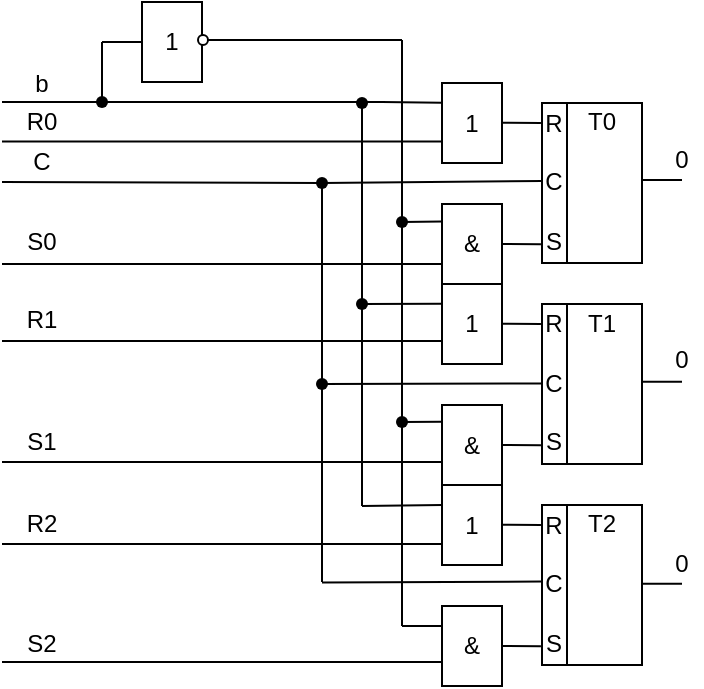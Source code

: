 <mxfile version="14.7.1" type="device"><diagram id="6rTT9G7XrdYnJIxg4RJ-" name="Page-1"><mxGraphModel dx="2206" dy="1475" grid="1" gridSize="10" guides="1" tooltips="1" connect="1" arrows="1" fold="1" page="1" pageScale="1" pageWidth="827" pageHeight="1169" math="0" shadow="0"><root><mxCell id="0"/><mxCell id="1" parent="0"/><mxCell id="FhcqN6bbAyKNYgnMqyNb-2" value="" style="rounded=0;whiteSpace=wrap;html=1;glass=0;" parent="1" vertex="1"><mxGeometry x="-1090" y="-959.5" width="50" height="80" as="geometry"/></mxCell><mxCell id="FhcqN6bbAyKNYgnMqyNb-3" value="" style="endArrow=none;html=1;entryX=0.25;entryY=0;entryDx=0;entryDy=0;exitX=0.25;exitY=1;exitDx=0;exitDy=0;" parent="1" source="FhcqN6bbAyKNYgnMqyNb-2" target="FhcqN6bbAyKNYgnMqyNb-2" edge="1"><mxGeometry width="50" height="50" relative="1" as="geometry"><mxPoint x="-1033" y="-936.5" as="sourcePoint"/><mxPoint x="-983" y="-986.5" as="targetPoint"/></mxGeometry></mxCell><mxCell id="-T7OmZm6fEf4eTsKaIt3-2" value="1" style="rounded=0;whiteSpace=wrap;html=1;glass=0;" parent="1" vertex="1"><mxGeometry x="-1140" y="-969.5" width="30" height="40" as="geometry"/></mxCell><mxCell id="-T7OmZm6fEf4eTsKaIt3-3" value="&amp;amp;" style="rounded=0;whiteSpace=wrap;html=1;glass=0;" parent="1" vertex="1"><mxGeometry x="-1140" y="-909" width="30" height="40" as="geometry"/></mxCell><mxCell id="-T7OmZm6fEf4eTsKaIt3-7" value="S" style="text;html=1;strokeColor=none;fillColor=none;align=center;verticalAlign=middle;whiteSpace=wrap;rounded=0;" parent="1" vertex="1"><mxGeometry x="-1088.23" y="-895.5" width="8.23" height="10" as="geometry"/></mxCell><mxCell id="-T7OmZm6fEf4eTsKaIt3-8" value="R" style="text;html=1;strokeColor=none;fillColor=none;align=center;verticalAlign=middle;whiteSpace=wrap;rounded=0;" parent="1" vertex="1"><mxGeometry x="-1088.23" y="-954.5" width="8.23" height="10" as="geometry"/></mxCell><mxCell id="-T7OmZm6fEf4eTsKaIt3-9" value="C" style="text;html=1;strokeColor=none;fillColor=none;align=center;verticalAlign=middle;whiteSpace=wrap;rounded=0;" parent="1" vertex="1"><mxGeometry x="-1088.23" y="-925" width="8.23" height="10" as="geometry"/></mxCell><mxCell id="-T7OmZm6fEf4eTsKaIt3-10" value="T0" style="text;html=1;strokeColor=none;fillColor=none;align=center;verticalAlign=middle;whiteSpace=wrap;rounded=0;" parent="1" vertex="1"><mxGeometry x="-1080" y="-959.5" width="40" height="19.5" as="geometry"/></mxCell><mxCell id="-T7OmZm6fEf4eTsKaIt3-11" value="" style="endArrow=none;html=1;entryX=-0.28;entryY=0.664;entryDx=0;entryDy=0;exitX=1;exitY=0.5;exitDx=0;exitDy=0;entryPerimeter=0;" parent="1" source="-T7OmZm6fEf4eTsKaIt3-3" target="-T7OmZm6fEf4eTsKaIt3-7" edge="1"><mxGeometry width="50" height="50" relative="1" as="geometry"><mxPoint x="-1080" y="-890" as="sourcePoint"/><mxPoint x="-1030" y="-940" as="targetPoint"/></mxGeometry></mxCell><mxCell id="-T7OmZm6fEf4eTsKaIt3-12" value="" style="endArrow=none;html=1;entryX=-0.28;entryY=0.664;entryDx=0;entryDy=0;exitX=1;exitY=0.5;exitDx=0;exitDy=0;entryPerimeter=0;" parent="1" edge="1"><mxGeometry width="50" height="50" relative="1" as="geometry"><mxPoint x="-1110" y="-949.62" as="sourcePoint"/><mxPoint x="-1090.534" y="-949.48" as="targetPoint"/></mxGeometry></mxCell><mxCell id="-T7OmZm6fEf4eTsKaIt3-13" value="" style="rounded=0;whiteSpace=wrap;html=1;glass=0;" parent="1" vertex="1"><mxGeometry x="-1090" y="-859" width="50" height="80" as="geometry"/></mxCell><mxCell id="-T7OmZm6fEf4eTsKaIt3-14" value="" style="endArrow=none;html=1;entryX=0.25;entryY=0;entryDx=0;entryDy=0;exitX=0.25;exitY=1;exitDx=0;exitDy=0;" parent="1" source="-T7OmZm6fEf4eTsKaIt3-13" target="-T7OmZm6fEf4eTsKaIt3-13" edge="1"><mxGeometry width="50" height="50" relative="1" as="geometry"><mxPoint x="-1033" y="-836" as="sourcePoint"/><mxPoint x="-983" y="-886" as="targetPoint"/></mxGeometry></mxCell><mxCell id="-T7OmZm6fEf4eTsKaIt3-15" value="1" style="rounded=0;whiteSpace=wrap;html=1;glass=0;" parent="1" vertex="1"><mxGeometry x="-1140" y="-869" width="30" height="40" as="geometry"/></mxCell><mxCell id="-T7OmZm6fEf4eTsKaIt3-16" value="&amp;amp;" style="rounded=0;whiteSpace=wrap;html=1;glass=0;" parent="1" vertex="1"><mxGeometry x="-1140" y="-808.5" width="30" height="40" as="geometry"/></mxCell><mxCell id="-T7OmZm6fEf4eTsKaIt3-17" value="S" style="text;html=1;strokeColor=none;fillColor=none;align=center;verticalAlign=middle;whiteSpace=wrap;rounded=0;" parent="1" vertex="1"><mxGeometry x="-1088.23" y="-795" width="8.23" height="10" as="geometry"/></mxCell><mxCell id="-T7OmZm6fEf4eTsKaIt3-18" value="R" style="text;html=1;strokeColor=none;fillColor=none;align=center;verticalAlign=middle;whiteSpace=wrap;rounded=0;" parent="1" vertex="1"><mxGeometry x="-1088.23" y="-854" width="8.23" height="10" as="geometry"/></mxCell><mxCell id="-T7OmZm6fEf4eTsKaIt3-19" value="C" style="text;html=1;strokeColor=none;fillColor=none;align=center;verticalAlign=middle;whiteSpace=wrap;rounded=0;" parent="1" vertex="1"><mxGeometry x="-1088.23" y="-824.5" width="8.23" height="10" as="geometry"/></mxCell><mxCell id="-T7OmZm6fEf4eTsKaIt3-20" value="T1" style="text;html=1;strokeColor=none;fillColor=none;align=center;verticalAlign=middle;whiteSpace=wrap;rounded=0;" parent="1" vertex="1"><mxGeometry x="-1080" y="-859" width="40" height="19.5" as="geometry"/></mxCell><mxCell id="-T7OmZm6fEf4eTsKaIt3-21" value="" style="endArrow=none;html=1;entryX=-0.28;entryY=0.664;entryDx=0;entryDy=0;exitX=1;exitY=0.5;exitDx=0;exitDy=0;entryPerimeter=0;" parent="1" source="-T7OmZm6fEf4eTsKaIt3-16" target="-T7OmZm6fEf4eTsKaIt3-17" edge="1"><mxGeometry width="50" height="50" relative="1" as="geometry"><mxPoint x="-1080" y="-789.5" as="sourcePoint"/><mxPoint x="-1030" y="-839.5" as="targetPoint"/></mxGeometry></mxCell><mxCell id="-T7OmZm6fEf4eTsKaIt3-22" value="" style="endArrow=none;html=1;entryX=-0.28;entryY=0.664;entryDx=0;entryDy=0;exitX=1;exitY=0.5;exitDx=0;exitDy=0;entryPerimeter=0;" parent="1" edge="1"><mxGeometry width="50" height="50" relative="1" as="geometry"><mxPoint x="-1110" y="-849.12" as="sourcePoint"/><mxPoint x="-1090.534" y="-848.98" as="targetPoint"/></mxGeometry></mxCell><mxCell id="-T7OmZm6fEf4eTsKaIt3-23" value="" style="rounded=0;whiteSpace=wrap;html=1;glass=0;" parent="1" vertex="1"><mxGeometry x="-1090" y="-758.5" width="50" height="80" as="geometry"/></mxCell><mxCell id="-T7OmZm6fEf4eTsKaIt3-24" value="" style="endArrow=none;html=1;entryX=0.25;entryY=0;entryDx=0;entryDy=0;exitX=0.25;exitY=1;exitDx=0;exitDy=0;" parent="1" source="-T7OmZm6fEf4eTsKaIt3-23" target="-T7OmZm6fEf4eTsKaIt3-23" edge="1"><mxGeometry width="50" height="50" relative="1" as="geometry"><mxPoint x="-1033" y="-735.5" as="sourcePoint"/><mxPoint x="-983" y="-785.5" as="targetPoint"/></mxGeometry></mxCell><mxCell id="-T7OmZm6fEf4eTsKaIt3-25" value="1" style="rounded=0;whiteSpace=wrap;html=1;glass=0;" parent="1" vertex="1"><mxGeometry x="-1140" y="-768.5" width="30" height="40" as="geometry"/></mxCell><mxCell id="-T7OmZm6fEf4eTsKaIt3-26" value="&amp;amp;" style="rounded=0;whiteSpace=wrap;html=1;glass=0;" parent="1" vertex="1"><mxGeometry x="-1140" y="-708" width="30" height="40" as="geometry"/></mxCell><mxCell id="-T7OmZm6fEf4eTsKaIt3-27" value="S" style="text;html=1;strokeColor=none;fillColor=none;align=center;verticalAlign=middle;whiteSpace=wrap;rounded=0;" parent="1" vertex="1"><mxGeometry x="-1088.23" y="-694.5" width="8.23" height="10" as="geometry"/></mxCell><mxCell id="-T7OmZm6fEf4eTsKaIt3-28" value="R" style="text;html=1;strokeColor=none;fillColor=none;align=center;verticalAlign=middle;whiteSpace=wrap;rounded=0;" parent="1" vertex="1"><mxGeometry x="-1088.23" y="-753.5" width="8.23" height="10" as="geometry"/></mxCell><mxCell id="-T7OmZm6fEf4eTsKaIt3-29" value="C" style="text;html=1;strokeColor=none;fillColor=none;align=center;verticalAlign=middle;whiteSpace=wrap;rounded=0;" parent="1" vertex="1"><mxGeometry x="-1088.23" y="-724" width="8.23" height="10" as="geometry"/></mxCell><mxCell id="-T7OmZm6fEf4eTsKaIt3-30" value="T2" style="text;html=1;strokeColor=none;fillColor=none;align=center;verticalAlign=middle;whiteSpace=wrap;rounded=0;" parent="1" vertex="1"><mxGeometry x="-1080" y="-758.5" width="40" height="19.5" as="geometry"/></mxCell><mxCell id="-T7OmZm6fEf4eTsKaIt3-31" value="" style="endArrow=none;html=1;entryX=-0.28;entryY=0.664;entryDx=0;entryDy=0;exitX=1;exitY=0.5;exitDx=0;exitDy=0;entryPerimeter=0;" parent="1" source="-T7OmZm6fEf4eTsKaIt3-26" target="-T7OmZm6fEf4eTsKaIt3-27" edge="1"><mxGeometry width="50" height="50" relative="1" as="geometry"><mxPoint x="-1080" y="-689" as="sourcePoint"/><mxPoint x="-1030" y="-739" as="targetPoint"/></mxGeometry></mxCell><mxCell id="-T7OmZm6fEf4eTsKaIt3-32" value="" style="endArrow=none;html=1;entryX=-0.28;entryY=0.664;entryDx=0;entryDy=0;exitX=1;exitY=0.5;exitDx=0;exitDy=0;entryPerimeter=0;" parent="1" edge="1"><mxGeometry width="50" height="50" relative="1" as="geometry"><mxPoint x="-1110" y="-748.62" as="sourcePoint"/><mxPoint x="-1090.534" y="-748.48" as="targetPoint"/></mxGeometry></mxCell><mxCell id="-T7OmZm6fEf4eTsKaIt3-33" value="1" style="rounded=0;whiteSpace=wrap;html=1;glass=0;" parent="1" vertex="1"><mxGeometry x="-1290" y="-1010" width="30" height="40" as="geometry"/></mxCell><mxCell id="-T7OmZm6fEf4eTsKaIt3-34" value="" style="ellipse;whiteSpace=wrap;html=1;aspect=fixed;rounded=0;glass=0;" parent="1" vertex="1"><mxGeometry x="-1262" y="-993.5" width="5" height="5" as="geometry"/></mxCell><mxCell id="-T7OmZm6fEf4eTsKaIt3-35" value="" style="endArrow=none;html=1;entryX=0;entryY=0.25;entryDx=0;entryDy=0;" parent="1" target="-T7OmZm6fEf4eTsKaIt3-26" edge="1"><mxGeometry width="50" height="50" relative="1" as="geometry"><mxPoint x="-1160" y="-698" as="sourcePoint"/><mxPoint x="-1148" y="-703" as="targetPoint"/></mxGeometry></mxCell><mxCell id="-T7OmZm6fEf4eTsKaIt3-37" value="" style="endArrow=none;html=1;entryX=0;entryY=0.25;entryDx=0;entryDy=0;" parent="1" edge="1"><mxGeometry width="50" height="50" relative="1" as="geometry"><mxPoint x="-1160" y="-800" as="sourcePoint"/><mxPoint x="-1140" y="-800.14" as="targetPoint"/></mxGeometry></mxCell><mxCell id="-T7OmZm6fEf4eTsKaIt3-38" value="" style="endArrow=none;html=1;entryX=0;entryY=0.25;entryDx=0;entryDy=0;" parent="1" edge="1"><mxGeometry width="50" height="50" relative="1" as="geometry"><mxPoint x="-1160" y="-900" as="sourcePoint"/><mxPoint x="-1140" y="-900.28" as="targetPoint"/></mxGeometry></mxCell><mxCell id="-T7OmZm6fEf4eTsKaIt3-44" value="" style="endArrow=none;html=1;startArrow=none;" parent="1" source="-T7OmZm6fEf4eTsKaIt3-47" edge="1"><mxGeometry width="50" height="50" relative="1" as="geometry"><mxPoint x="-1360" y="-960" as="sourcePoint"/><mxPoint x="-1170" y="-960" as="targetPoint"/></mxGeometry></mxCell><mxCell id="-T7OmZm6fEf4eTsKaIt3-47" value="" style="shape=waypoint;sketch=0;size=6;pointerEvents=1;points=[];fillColor=none;resizable=0;rotatable=0;perimeter=centerPerimeter;snapToPoint=1;rounded=0;glass=0;strokeColor=#000000;" parent="1" vertex="1"><mxGeometry x="-1330" y="-980" width="40" height="40" as="geometry"/></mxCell><mxCell id="-T7OmZm6fEf4eTsKaIt3-48" value="" style="endArrow=none;html=1;" parent="1" target="-T7OmZm6fEf4eTsKaIt3-47" edge="1"><mxGeometry width="50" height="50" relative="1" as="geometry"><mxPoint x="-1360" y="-960" as="sourcePoint"/><mxPoint x="-1170" y="-960" as="targetPoint"/></mxGeometry></mxCell><mxCell id="-T7OmZm6fEf4eTsKaIt3-49" value="" style="endArrow=none;html=1;" parent="1" source="-T7OmZm6fEf4eTsKaIt3-47" edge="1"><mxGeometry width="50" height="50" relative="1" as="geometry"><mxPoint x="-1270" y="-950" as="sourcePoint"/><mxPoint x="-1310" y="-990" as="targetPoint"/></mxGeometry></mxCell><mxCell id="-T7OmZm6fEf4eTsKaIt3-50" value="" style="endArrow=none;html=1;entryX=0;entryY=0.5;entryDx=0;entryDy=0;" parent="1" target="-T7OmZm6fEf4eTsKaIt3-33" edge="1"><mxGeometry width="50" height="50" relative="1" as="geometry"><mxPoint x="-1310" y="-990" as="sourcePoint"/><mxPoint x="-1220" y="-1000" as="targetPoint"/></mxGeometry></mxCell><mxCell id="-T7OmZm6fEf4eTsKaIt3-52" value="" style="endArrow=none;html=1;" parent="1" edge="1"><mxGeometry width="50" height="50" relative="1" as="geometry"><mxPoint x="-1170" y="-960" as="sourcePoint"/><mxPoint x="-1140" y="-959.63" as="targetPoint"/></mxGeometry></mxCell><mxCell id="-T7OmZm6fEf4eTsKaIt3-53" value="" style="endArrow=none;html=1;" parent="1" edge="1"><mxGeometry width="50" height="50" relative="1" as="geometry"><mxPoint x="-1180" y="-859" as="sourcePoint"/><mxPoint x="-1140" y="-859.16" as="targetPoint"/></mxGeometry></mxCell><mxCell id="-T7OmZm6fEf4eTsKaIt3-55" value="" style="endArrow=none;html=1;" parent="1" edge="1"><mxGeometry width="50" height="50" relative="1" as="geometry"><mxPoint x="-1180" y="-758" as="sourcePoint"/><mxPoint x="-1140" y="-758.5" as="targetPoint"/></mxGeometry></mxCell><mxCell id="-T7OmZm6fEf4eTsKaIt3-60" value="" style="endArrow=none;html=1;exitX=1;exitY=0.5;exitDx=0;exitDy=0;" parent="1" source="-T7OmZm6fEf4eTsKaIt3-34" edge="1"><mxGeometry width="50" height="50" relative="1" as="geometry"><mxPoint x="-1190" y="-950" as="sourcePoint"/><mxPoint x="-1160" y="-991" as="targetPoint"/></mxGeometry></mxCell><mxCell id="-T7OmZm6fEf4eTsKaIt3-61" value="" style="endArrow=none;html=1;" parent="1" edge="1"><mxGeometry width="50" height="50" relative="1" as="geometry"><mxPoint x="-1160" y="-900" as="sourcePoint"/><mxPoint x="-1160" y="-991" as="targetPoint"/></mxGeometry></mxCell><mxCell id="-T7OmZm6fEf4eTsKaIt3-62" value="" style="endArrow=none;html=1;entryX=0;entryY=0.5;entryDx=0;entryDy=0;startArrow=none;" parent="1" source="-T7OmZm6fEf4eTsKaIt3-66" edge="1"><mxGeometry width="50" height="50" relative="1" as="geometry"><mxPoint x="-1360" y="-920" as="sourcePoint"/><mxPoint x="-1090" y="-920.5" as="targetPoint"/></mxGeometry></mxCell><mxCell id="-T7OmZm6fEf4eTsKaIt3-63" value="" style="endArrow=none;html=1;entryX=0;entryY=0.5;entryDx=0;entryDy=0;" parent="1" edge="1"><mxGeometry width="50" height="50" relative="1" as="geometry"><mxPoint x="-1200" y="-819" as="sourcePoint"/><mxPoint x="-1090" y="-819.25" as="targetPoint"/></mxGeometry></mxCell><mxCell id="-T7OmZm6fEf4eTsKaIt3-64" value="" style="endArrow=none;html=1;entryX=0;entryY=0.5;entryDx=0;entryDy=0;" parent="1" edge="1"><mxGeometry width="50" height="50" relative="1" as="geometry"><mxPoint x="-1200" y="-719.75" as="sourcePoint"/><mxPoint x="-1090" y="-720.25" as="targetPoint"/></mxGeometry></mxCell><mxCell id="-T7OmZm6fEf4eTsKaIt3-65" value="" style="endArrow=none;html=1;startArrow=none;" parent="1" source="-T7OmZm6fEf4eTsKaIt3-68" edge="1"><mxGeometry width="50" height="50" relative="1" as="geometry"><mxPoint x="-1200" y="-720" as="sourcePoint"/><mxPoint x="-1200" y="-920" as="targetPoint"/></mxGeometry></mxCell><mxCell id="-T7OmZm6fEf4eTsKaIt3-66" value="" style="shape=waypoint;sketch=0;size=6;pointerEvents=1;points=[];fillColor=none;resizable=0;rotatable=0;perimeter=centerPerimeter;snapToPoint=1;rounded=0;glass=0;strokeColor=#000000;" parent="1" vertex="1"><mxGeometry x="-1220" y="-939.5" width="40" height="40" as="geometry"/></mxCell><mxCell id="-T7OmZm6fEf4eTsKaIt3-67" value="" style="endArrow=none;html=1;entryDx=0;entryDy=0;" parent="1" target="-T7OmZm6fEf4eTsKaIt3-66" edge="1"><mxGeometry width="50" height="50" relative="1" as="geometry"><mxPoint x="-1360" y="-920" as="sourcePoint"/><mxPoint x="-1090" y="-920.5" as="targetPoint"/></mxGeometry></mxCell><mxCell id="-T7OmZm6fEf4eTsKaIt3-68" value="" style="shape=waypoint;sketch=0;size=6;pointerEvents=1;points=[];fillColor=none;resizable=0;rotatable=0;perimeter=centerPerimeter;snapToPoint=1;rounded=0;glass=0;strokeColor=#000000;" parent="1" vertex="1"><mxGeometry x="-1220" y="-839" width="40" height="40" as="geometry"/></mxCell><mxCell id="-T7OmZm6fEf4eTsKaIt3-69" value="" style="endArrow=none;html=1;" parent="1" target="-T7OmZm6fEf4eTsKaIt3-68" edge="1"><mxGeometry width="50" height="50" relative="1" as="geometry"><mxPoint x="-1200" y="-720" as="sourcePoint"/><mxPoint x="-1200" y="-920" as="targetPoint"/></mxGeometry></mxCell><mxCell id="-T7OmZm6fEf4eTsKaIt3-70" value="" style="endArrow=none;html=1;exitX=0;exitY=0.75;exitDx=0;exitDy=0;" parent="1" source="-T7OmZm6fEf4eTsKaIt3-3" edge="1"><mxGeometry width="50" height="50" relative="1" as="geometry"><mxPoint x="-1215" y="-773" as="sourcePoint"/><mxPoint x="-1360" y="-879" as="targetPoint"/></mxGeometry></mxCell><mxCell id="-T7OmZm6fEf4eTsKaIt3-71" value="" style="endArrow=none;html=1;exitX=0;exitY=0.75;exitDx=0;exitDy=0;" parent="1" edge="1"><mxGeometry width="50" height="50" relative="1" as="geometry"><mxPoint x="-1140" y="-840.5" as="sourcePoint"/><mxPoint x="-1360" y="-840.5" as="targetPoint"/></mxGeometry></mxCell><mxCell id="-T7OmZm6fEf4eTsKaIt3-72" value="" style="endArrow=none;html=1;exitX=0;exitY=0.75;exitDx=0;exitDy=0;" parent="1" edge="1"><mxGeometry width="50" height="50" relative="1" as="geometry"><mxPoint x="-1140" y="-940.19" as="sourcePoint"/><mxPoint x="-1360" y="-940.19" as="targetPoint"/></mxGeometry></mxCell><mxCell id="-T7OmZm6fEf4eTsKaIt3-73" value="" style="endArrow=none;html=1;exitX=0;exitY=0.75;exitDx=0;exitDy=0;" parent="1" edge="1"><mxGeometry width="50" height="50" relative="1" as="geometry"><mxPoint x="-1140" y="-780" as="sourcePoint"/><mxPoint x="-1360" y="-780" as="targetPoint"/></mxGeometry></mxCell><mxCell id="-T7OmZm6fEf4eTsKaIt3-74" value="" style="endArrow=none;html=1;exitX=0;exitY=0.75;exitDx=0;exitDy=0;" parent="1" edge="1"><mxGeometry width="50" height="50" relative="1" as="geometry"><mxPoint x="-1140" y="-739" as="sourcePoint"/><mxPoint x="-1360" y="-739" as="targetPoint"/></mxGeometry></mxCell><mxCell id="-T7OmZm6fEf4eTsKaIt3-75" value="" style="endArrow=none;html=1;exitX=0;exitY=0.75;exitDx=0;exitDy=0;" parent="1" edge="1"><mxGeometry width="50" height="50" relative="1" as="geometry"><mxPoint x="-1140" y="-680" as="sourcePoint"/><mxPoint x="-1360" y="-680" as="targetPoint"/></mxGeometry></mxCell><mxCell id="-T7OmZm6fEf4eTsKaIt3-76" value="b" style="text;html=1;strokeColor=none;fillColor=none;align=center;verticalAlign=middle;whiteSpace=wrap;rounded=0;" parent="1" vertex="1"><mxGeometry x="-1360" y="-979.5" width="40" height="20" as="geometry"/></mxCell><mxCell id="-T7OmZm6fEf4eTsKaIt3-78" value="R0" style="text;html=1;strokeColor=none;fillColor=none;align=center;verticalAlign=middle;whiteSpace=wrap;rounded=0;" parent="1" vertex="1"><mxGeometry x="-1360" y="-960" width="40" height="20" as="geometry"/></mxCell><mxCell id="-T7OmZm6fEf4eTsKaIt3-79" value="C" style="text;html=1;strokeColor=none;fillColor=none;align=center;verticalAlign=middle;whiteSpace=wrap;rounded=0;" parent="1" vertex="1"><mxGeometry x="-1360" y="-940" width="40" height="20" as="geometry"/></mxCell><mxCell id="-T7OmZm6fEf4eTsKaIt3-80" value="S0" style="text;html=1;strokeColor=none;fillColor=none;align=center;verticalAlign=middle;whiteSpace=wrap;rounded=0;" parent="1" vertex="1"><mxGeometry x="-1360" y="-900" width="40" height="20" as="geometry"/></mxCell><mxCell id="-T7OmZm6fEf4eTsKaIt3-81" value="R1" style="text;html=1;strokeColor=none;fillColor=none;align=center;verticalAlign=middle;whiteSpace=wrap;rounded=0;" parent="1" vertex="1"><mxGeometry x="-1360" y="-861" width="40" height="20" as="geometry"/></mxCell><mxCell id="-T7OmZm6fEf4eTsKaIt3-82" value="S1" style="text;html=1;strokeColor=none;fillColor=none;align=center;verticalAlign=middle;whiteSpace=wrap;rounded=0;" parent="1" vertex="1"><mxGeometry x="-1360" y="-800" width="40" height="20" as="geometry"/></mxCell><mxCell id="-T7OmZm6fEf4eTsKaIt3-83" value="R2" style="text;html=1;strokeColor=none;fillColor=none;align=center;verticalAlign=middle;whiteSpace=wrap;rounded=0;" parent="1" vertex="1"><mxGeometry x="-1360" y="-759" width="40" height="20" as="geometry"/></mxCell><mxCell id="-T7OmZm6fEf4eTsKaIt3-84" value="S2" style="text;html=1;strokeColor=none;fillColor=none;align=center;verticalAlign=middle;whiteSpace=wrap;rounded=0;" parent="1" vertex="1"><mxGeometry x="-1360" y="-699.5" width="40" height="20" as="geometry"/></mxCell><mxCell id="-T7OmZm6fEf4eTsKaIt3-86" value="" style="endArrow=none;html=1;" parent="1" edge="1"><mxGeometry width="50" height="50" relative="1" as="geometry"><mxPoint x="-1040" y="-820.13" as="sourcePoint"/><mxPoint x="-1020" y="-820.13" as="targetPoint"/></mxGeometry></mxCell><mxCell id="-T7OmZm6fEf4eTsKaIt3-87" value="" style="endArrow=none;html=1;" parent="1" edge="1"><mxGeometry width="50" height="50" relative="1" as="geometry"><mxPoint x="-1040" y="-921.0" as="sourcePoint"/><mxPoint x="-1020" y="-921.0" as="targetPoint"/></mxGeometry></mxCell><mxCell id="-T7OmZm6fEf4eTsKaIt3-88" value="" style="endArrow=none;html=1;" parent="1" edge="1"><mxGeometry width="50" height="50" relative="1" as="geometry"><mxPoint x="-1040" y="-719.07" as="sourcePoint"/><mxPoint x="-1020" y="-719.07" as="targetPoint"/></mxGeometry></mxCell><mxCell id="MddWf0XSxmdUbWgFzf90-1" value="0" style="text;html=1;strokeColor=none;fillColor=none;align=center;verticalAlign=middle;whiteSpace=wrap;rounded=0;" vertex="1" parent="1"><mxGeometry x="-1030" y="-941" width="20" height="20" as="geometry"/></mxCell><mxCell id="MddWf0XSxmdUbWgFzf90-2" value="0" style="text;html=1;strokeColor=none;fillColor=none;align=center;verticalAlign=middle;whiteSpace=wrap;rounded=0;" vertex="1" parent="1"><mxGeometry x="-1030" y="-841" width="20" height="20" as="geometry"/></mxCell><mxCell id="MddWf0XSxmdUbWgFzf90-3" value="0" style="text;html=1;strokeColor=none;fillColor=none;align=center;verticalAlign=middle;whiteSpace=wrap;rounded=0;" vertex="1" parent="1"><mxGeometry x="-1030" y="-739" width="20" height="20" as="geometry"/></mxCell><mxCell id="MddWf0XSxmdUbWgFzf90-7" value="" style="endArrow=none;html=1;startArrow=none;" edge="1" parent="1" source="MddWf0XSxmdUbWgFzf90-9"><mxGeometry width="50" height="50" relative="1" as="geometry"><mxPoint x="-1160" y="-700" as="sourcePoint"/><mxPoint x="-1160" y="-900" as="targetPoint"/></mxGeometry></mxCell><mxCell id="MddWf0XSxmdUbWgFzf90-8" value="" style="shape=waypoint;sketch=0;size=6;pointerEvents=1;points=[];fillColor=none;resizable=0;rotatable=0;perimeter=centerPerimeter;snapToPoint=1;rounded=0;glass=0;strokeColor=#000000;" vertex="1" parent="1"><mxGeometry x="-1180" y="-920" width="40" height="40" as="geometry"/></mxCell><mxCell id="MddWf0XSxmdUbWgFzf90-9" value="" style="shape=waypoint;sketch=0;size=6;pointerEvents=1;points=[];fillColor=none;resizable=0;rotatable=0;perimeter=centerPerimeter;snapToPoint=1;rounded=0;glass=0;strokeColor=#000000;" vertex="1" parent="1"><mxGeometry x="-1180" y="-820" width="40" height="40" as="geometry"/></mxCell><mxCell id="MddWf0XSxmdUbWgFzf90-10" value="" style="endArrow=none;html=1;" edge="1" parent="1"><mxGeometry width="50" height="50" relative="1" as="geometry"><mxPoint x="-1160" y="-698" as="sourcePoint"/><mxPoint x="-1160" y="-798" as="targetPoint"/></mxGeometry></mxCell><mxCell id="MddWf0XSxmdUbWgFzf90-11" value="" style="endArrow=none;html=1;startArrow=none;" edge="1" parent="1" source="MddWf0XSxmdUbWgFzf90-13"><mxGeometry width="50" height="50" relative="1" as="geometry"><mxPoint x="-1180" y="-758" as="sourcePoint"/><mxPoint x="-1180" y="-958" as="targetPoint"/></mxGeometry></mxCell><mxCell id="MddWf0XSxmdUbWgFzf90-12" value="" style="shape=waypoint;sketch=0;size=6;pointerEvents=1;points=[];fillColor=none;resizable=0;rotatable=0;perimeter=centerPerimeter;snapToPoint=1;rounded=0;glass=0;strokeColor=#000000;" vertex="1" parent="1"><mxGeometry x="-1200" y="-979.5" width="40" height="40" as="geometry"/></mxCell><mxCell id="MddWf0XSxmdUbWgFzf90-13" value="" style="shape=waypoint;sketch=0;size=6;pointerEvents=1;points=[];fillColor=none;resizable=0;rotatable=0;perimeter=centerPerimeter;snapToPoint=1;rounded=0;glass=0;strokeColor=#000000;" vertex="1" parent="1"><mxGeometry x="-1200" y="-879" width="40" height="40" as="geometry"/></mxCell><mxCell id="MddWf0XSxmdUbWgFzf90-14" value="" style="endArrow=none;html=1;" edge="1" parent="1" target="MddWf0XSxmdUbWgFzf90-13"><mxGeometry width="50" height="50" relative="1" as="geometry"><mxPoint x="-1180" y="-758" as="sourcePoint"/><mxPoint x="-1180" y="-958" as="targetPoint"/></mxGeometry></mxCell></root></mxGraphModel></diagram></mxfile>